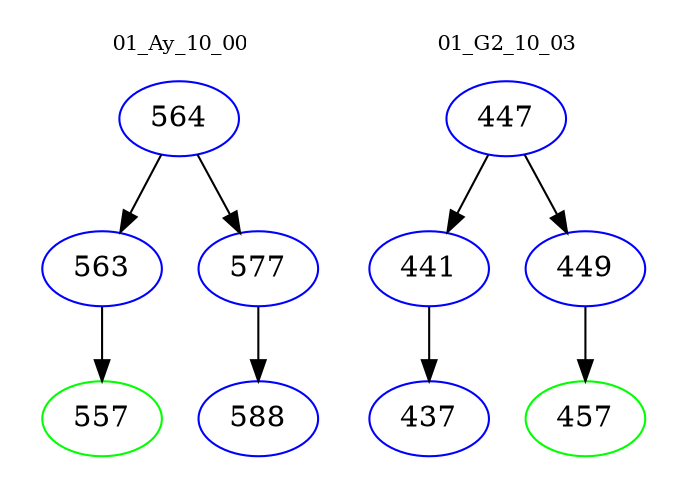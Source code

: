 digraph{
subgraph cluster_0 {
color = white
label = "01_Ay_10_00";
fontsize=10;
T0_564 [label="564", color="blue"]
T0_564 -> T0_563 [color="black"]
T0_563 [label="563", color="blue"]
T0_563 -> T0_557 [color="black"]
T0_557 [label="557", color="green"]
T0_564 -> T0_577 [color="black"]
T0_577 [label="577", color="blue"]
T0_577 -> T0_588 [color="black"]
T0_588 [label="588", color="blue"]
}
subgraph cluster_1 {
color = white
label = "01_G2_10_03";
fontsize=10;
T1_447 [label="447", color="blue"]
T1_447 -> T1_441 [color="black"]
T1_441 [label="441", color="blue"]
T1_441 -> T1_437 [color="black"]
T1_437 [label="437", color="blue"]
T1_447 -> T1_449 [color="black"]
T1_449 [label="449", color="blue"]
T1_449 -> T1_457 [color="black"]
T1_457 [label="457", color="green"]
}
}

